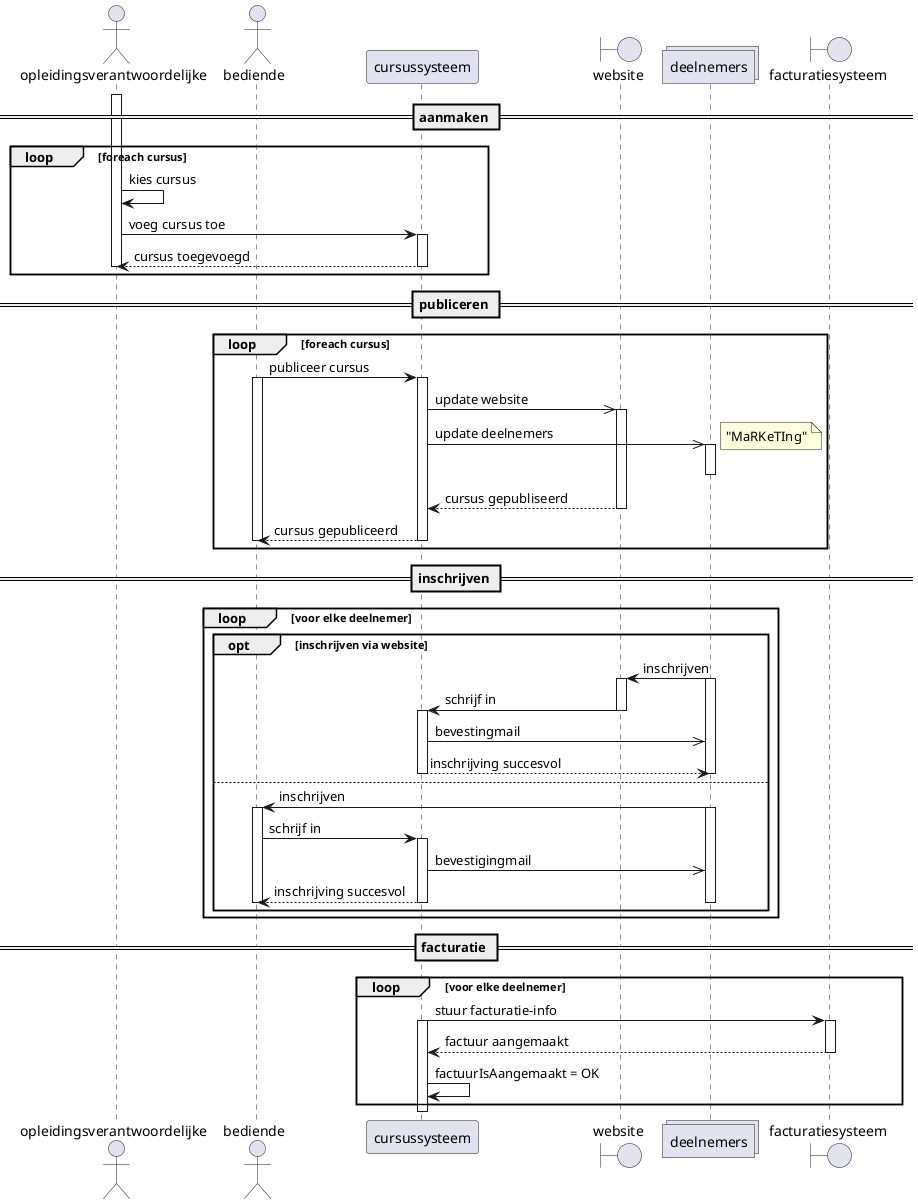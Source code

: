 @startuml oefening1
' THIS IS WRONG, SEQUENCE DIAGRAMS ARE DESCRIBED BY CLASSES AND OBJECTS!!!

actor opleidingsverantwoordelijke
actor bediende
participant cursussysteem
boundary website
collections deelnemers
boundary facturatiesysteem

== aanmaken ==
loop foreach cursus
    activate opleidingsverantwoordelijke
    opleidingsverantwoordelijke -> opleidingsverantwoordelijke: kies cursus
    opleidingsverantwoordelijke -> cursussysteem: voeg cursus toe
    activate cursussysteem
    cursussysteem --> opleidingsverantwoordelijke: cursus toegevoegd
    deactivate cursussysteem
    deactivate opleidingsverantwoordelijke
end

== publiceren ==
loop foreach cursus
    bediende -> cursussysteem: publiceer cursus
    activate bediende
    activate cursussysteem

    cursussysteem ->> website: update website
    activate website

    cursussysteem ->> deelnemers: update deelnemers
    activate deelnemers
    deactivate deelnemers
    note right: "MaRKeTIng"

    website --> cursussysteem: cursus gepubliseerd
    deactivate website

    cursussysteem --> bediende: cursus gepubliceerd
    deactivate bediende
    deactivate cursussysteem
end

== inschrijven ==
loop voor elke deelnemer
    opt inschrijven via website
        deelnemers -> website: inschrijven
        activate deelnemers
        activate website
        website -> cursussysteem: schrijf in
        deactivate website
        activate cursussysteem
        cursussysteem ->> deelnemers: bevestingmail
        cursussysteem --> deelnemers: inschrijving succesvol
        deactivate cursussysteem
        deactivate deelnemers
        else
        deelnemers -> bediende: inschrijven
        activate deelnemers
        activate bediende
        bediende -> cursussysteem: schrijf in
        activate cursussysteem
        cursussysteem ->> deelnemers: bevestigingmail
        cursussysteem --> bediende: inschrijving succesvol
        deactivate cursussysteem
        deactivate deelnemers
        deactivate bediende
    end
end

== facturatie ==
loop voor elke deelnemer
    cursussysteem -> facturatiesysteem: stuur facturatie-info
    activate facturatiesysteem
    activate cursussysteem
    facturatiesysteem --> cursussysteem: factuur aangemaakt
    deactivate facturatiesysteem
    cursussysteem -> cursussysteem: factuurIsAangemaakt = OK
end
deactivate cursussysteem

@enduml